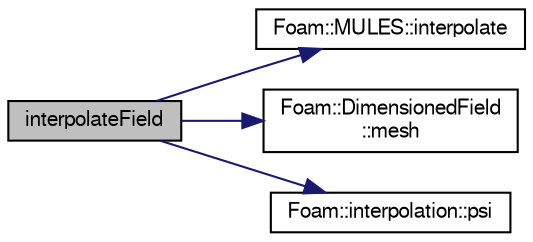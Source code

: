 digraph "interpolateField"
{
  bgcolor="transparent";
  edge [fontname="FreeSans",fontsize="10",labelfontname="FreeSans",labelfontsize="10"];
  node [fontname="FreeSans",fontsize="10",shape=record];
  rankdir="LR";
  Node678 [label="interpolateField",height=0.2,width=0.4,color="black", fillcolor="grey75", style="filled", fontcolor="black"];
  Node678 -> Node679 [color="midnightblue",fontsize="10",style="solid",fontname="FreeSans"];
  Node679 [label="Foam::MULES::interpolate",height=0.2,width=0.4,color="black",URL="$a21136.html#a4d62f21551985d814104861e7c1d9b4f"];
  Node678 -> Node680 [color="midnightblue",fontsize="10",style="solid",fontname="FreeSans"];
  Node680 [label="Foam::DimensionedField\l::mesh",height=0.2,width=0.4,color="black",URL="$a26390.html#a8f1110830348a1448a14ab5e3cf47e3b",tooltip="Return mesh. "];
  Node678 -> Node681 [color="midnightblue",fontsize="10",style="solid",fontname="FreeSans"];
  Node681 [label="Foam::interpolation::psi",height=0.2,width=0.4,color="black",URL="$a22158.html#a746a21ead7ed7561097637595338028c",tooltip="Return the field to be interpolated. "];
}
